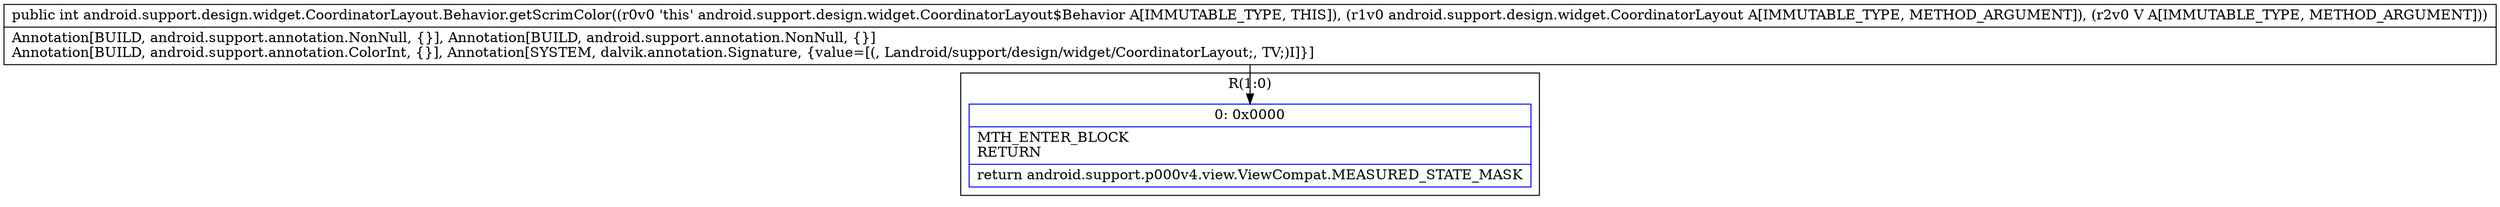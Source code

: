 digraph "CFG forandroid.support.design.widget.CoordinatorLayout.Behavior.getScrimColor(Landroid\/support\/design\/widget\/CoordinatorLayout;Landroid\/view\/View;)I" {
subgraph cluster_Region_2117008792 {
label = "R(1:0)";
node [shape=record,color=blue];
Node_0 [shape=record,label="{0\:\ 0x0000|MTH_ENTER_BLOCK\lRETURN\l|return android.support.p000v4.view.ViewCompat.MEASURED_STATE_MASK\l}"];
}
MethodNode[shape=record,label="{public int android.support.design.widget.CoordinatorLayout.Behavior.getScrimColor((r0v0 'this' android.support.design.widget.CoordinatorLayout$Behavior A[IMMUTABLE_TYPE, THIS]), (r1v0 android.support.design.widget.CoordinatorLayout A[IMMUTABLE_TYPE, METHOD_ARGUMENT]), (r2v0 V A[IMMUTABLE_TYPE, METHOD_ARGUMENT]))  | Annotation[BUILD, android.support.annotation.NonNull, \{\}], Annotation[BUILD, android.support.annotation.NonNull, \{\}]\lAnnotation[BUILD, android.support.annotation.ColorInt, \{\}], Annotation[SYSTEM, dalvik.annotation.Signature, \{value=[(, Landroid\/support\/design\/widget\/CoordinatorLayout;, TV;)I]\}]\l}"];
MethodNode -> Node_0;
}

